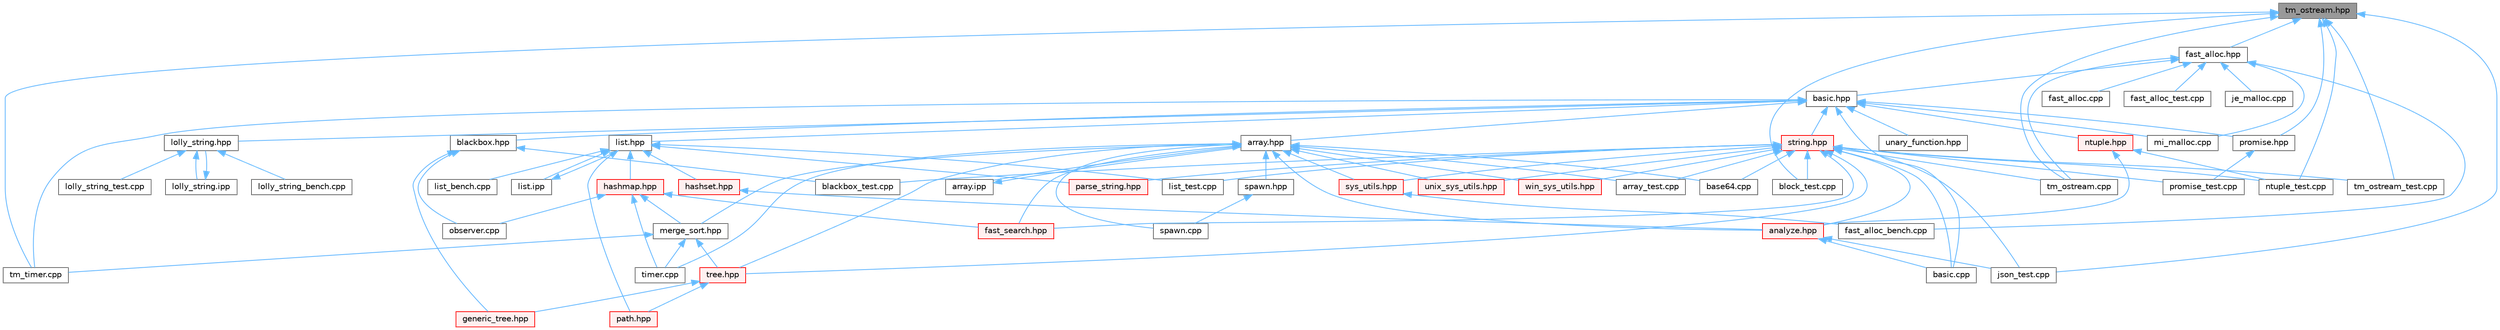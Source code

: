 digraph "tm_ostream.hpp"
{
 // LATEX_PDF_SIZE
  bgcolor="transparent";
  edge [fontname=Helvetica,fontsize=10,labelfontname=Helvetica,labelfontsize=10];
  node [fontname=Helvetica,fontsize=10,shape=box,height=0.2,width=0.4];
  Node1 [id="Node000001",label="tm_ostream.hpp",height=0.2,width=0.4,color="gray40", fillcolor="grey60", style="filled", fontcolor="black",tooltip=" "];
  Node1 -> Node2 [id="edge1_Node000001_Node000002",dir="back",color="steelblue1",style="solid",tooltip=" "];
  Node2 [id="Node000002",label="block_test.cpp",height=0.2,width=0.4,color="grey40", fillcolor="white", style="filled",URL="$block__test_8cpp.html",tooltip=" "];
  Node1 -> Node3 [id="edge2_Node000001_Node000003",dir="back",color="steelblue1",style="solid",tooltip=" "];
  Node3 [id="Node000003",label="fast_alloc.hpp",height=0.2,width=0.4,color="grey40", fillcolor="white", style="filled",URL="$fast__alloc_8hpp.html",tooltip=" "];
  Node3 -> Node4 [id="edge3_Node000003_Node000004",dir="back",color="steelblue1",style="solid",tooltip=" "];
  Node4 [id="Node000004",label="basic.hpp",height=0.2,width=0.4,color="grey40", fillcolor="white", style="filled",URL="$basic_8hpp.html",tooltip=" "];
  Node4 -> Node5 [id="edge4_Node000004_Node000005",dir="back",color="steelblue1",style="solid",tooltip=" "];
  Node5 [id="Node000005",label="array.hpp",height=0.2,width=0.4,color="grey40", fillcolor="white", style="filled",URL="$array_8hpp.html",tooltip=" "];
  Node5 -> Node6 [id="edge5_Node000005_Node000006",dir="back",color="steelblue1",style="solid",tooltip=" "];
  Node6 [id="Node000006",label="analyze.hpp",height=0.2,width=0.4,color="red", fillcolor="#FFF0F0", style="filled",URL="$analyze_8hpp.html",tooltip=" "];
  Node6 -> Node10 [id="edge6_Node000006_Node000010",dir="back",color="steelblue1",style="solid",tooltip=" "];
  Node10 [id="Node000010",label="basic.cpp",height=0.2,width=0.4,color="grey40", fillcolor="white", style="filled",URL="$basic_8cpp.html",tooltip=" "];
  Node6 -> Node16 [id="edge7_Node000006_Node000016",dir="back",color="steelblue1",style="solid",tooltip=" "];
  Node16 [id="Node000016",label="json_test.cpp",height=0.2,width=0.4,color="grey40", fillcolor="white", style="filled",URL="$json__test_8cpp.html",tooltip=" "];
  Node5 -> Node27 [id="edge8_Node000005_Node000027",dir="back",color="steelblue1",style="solid",tooltip=" "];
  Node27 [id="Node000027",label="array.ipp",height=0.2,width=0.4,color="grey40", fillcolor="white", style="filled",URL="$array_8ipp.html",tooltip=" "];
  Node27 -> Node5 [id="edge9_Node000027_Node000005",dir="back",color="steelblue1",style="solid",tooltip=" "];
  Node5 -> Node28 [id="edge10_Node000005_Node000028",dir="back",color="steelblue1",style="solid",tooltip=" "];
  Node28 [id="Node000028",label="array_test.cpp",height=0.2,width=0.4,color="grey40", fillcolor="white", style="filled",URL="$array__test_8cpp.html",tooltip=" "];
  Node5 -> Node29 [id="edge11_Node000005_Node000029",dir="back",color="steelblue1",style="solid",tooltip=" "];
  Node29 [id="Node000029",label="base64.cpp",height=0.2,width=0.4,color="grey40", fillcolor="white", style="filled",URL="$base64_8cpp.html",tooltip=" "];
  Node5 -> Node30 [id="edge12_Node000005_Node000030",dir="back",color="steelblue1",style="solid",tooltip=" "];
  Node30 [id="Node000030",label="fast_search.hpp",height=0.2,width=0.4,color="red", fillcolor="#FFF0F0", style="filled",URL="$fast__search_8hpp.html",tooltip=" "];
  Node5 -> Node32 [id="edge13_Node000005_Node000032",dir="back",color="steelblue1",style="solid",tooltip=" "];
  Node32 [id="Node000032",label="merge_sort.hpp",height=0.2,width=0.4,color="grey40", fillcolor="white", style="filled",URL="$merge__sort_8hpp.html",tooltip=" "];
  Node32 -> Node33 [id="edge14_Node000032_Node000033",dir="back",color="steelblue1",style="solid",tooltip=" "];
  Node33 [id="Node000033",label="timer.cpp",height=0.2,width=0.4,color="grey40", fillcolor="white", style="filled",URL="$timer_8cpp.html",tooltip=" "];
  Node32 -> Node34 [id="edge15_Node000032_Node000034",dir="back",color="steelblue1",style="solid",tooltip=" "];
  Node34 [id="Node000034",label="tm_timer.cpp",height=0.2,width=0.4,color="grey40", fillcolor="white", style="filled",URL="$tm__timer_8cpp.html",tooltip=" "];
  Node32 -> Node35 [id="edge16_Node000032_Node000035",dir="back",color="steelblue1",style="solid",tooltip=" "];
  Node35 [id="Node000035",label="tree.hpp",height=0.2,width=0.4,color="red", fillcolor="#FFF0F0", style="filled",URL="$tree_8hpp.html",tooltip=" "];
  Node35 -> Node38 [id="edge17_Node000035_Node000038",dir="back",color="steelblue1",style="solid",tooltip=" "];
  Node38 [id="Node000038",label="generic_tree.hpp",height=0.2,width=0.4,color="red", fillcolor="#FFF0F0", style="filled",URL="$generic__tree_8hpp.html",tooltip=" "];
  Node35 -> Node46 [id="edge18_Node000035_Node000046",dir="back",color="steelblue1",style="solid",tooltip=" "];
  Node46 [id="Node000046",label="path.hpp",height=0.2,width=0.4,color="red", fillcolor="#FFF0F0", style="filled",URL="$path_8hpp.html",tooltip=" "];
  Node5 -> Node92 [id="edge19_Node000005_Node000092",dir="back",color="steelblue1",style="solid",tooltip=" "];
  Node92 [id="Node000092",label="spawn.cpp",height=0.2,width=0.4,color="grey40", fillcolor="white", style="filled",URL="$spawn_8cpp.html",tooltip=" "];
  Node5 -> Node93 [id="edge20_Node000005_Node000093",dir="back",color="steelblue1",style="solid",tooltip=" "];
  Node93 [id="Node000093",label="spawn.hpp",height=0.2,width=0.4,color="grey40", fillcolor="white", style="filled",URL="$spawn_8hpp.html",tooltip=" "];
  Node93 -> Node92 [id="edge21_Node000093_Node000092",dir="back",color="steelblue1",style="solid",tooltip=" "];
  Node5 -> Node94 [id="edge22_Node000005_Node000094",dir="back",color="steelblue1",style="solid",tooltip=" "];
  Node94 [id="Node000094",label="sys_utils.hpp",height=0.2,width=0.4,color="red", fillcolor="#FFF0F0", style="filled",URL="$sys__utils_8hpp.html",tooltip=" "];
  Node94 -> Node95 [id="edge23_Node000094_Node000095",dir="back",color="steelblue1",style="solid",tooltip=" "];
  Node95 [id="Node000095",label="fast_alloc_bench.cpp",height=0.2,width=0.4,color="grey40", fillcolor="white", style="filled",URL="$fast__alloc__bench_8cpp.html",tooltip=" "];
  Node5 -> Node33 [id="edge24_Node000005_Node000033",dir="back",color="steelblue1",style="solid",tooltip=" "];
  Node5 -> Node35 [id="edge25_Node000005_Node000035",dir="back",color="steelblue1",style="solid",tooltip=" "];
  Node5 -> Node98 [id="edge26_Node000005_Node000098",dir="back",color="steelblue1",style="solid",tooltip=" "];
  Node98 [id="Node000098",label="unix_sys_utils.hpp",height=0.2,width=0.4,color="red", fillcolor="#FFF0F0", style="filled",URL="$unix__sys__utils_8hpp.html",tooltip=" "];
  Node5 -> Node99 [id="edge27_Node000005_Node000099",dir="back",color="steelblue1",style="solid",tooltip=" "];
  Node99 [id="Node000099",label="win_sys_utils.hpp",height=0.2,width=0.4,color="red", fillcolor="#FFF0F0", style="filled",URL="$win__sys__utils_8hpp.html",tooltip=" "];
  Node4 -> Node10 [id="edge28_Node000004_Node000010",dir="back",color="steelblue1",style="solid",tooltip=" "];
  Node4 -> Node100 [id="edge29_Node000004_Node000100",dir="back",color="steelblue1",style="solid",tooltip=" "];
  Node100 [id="Node000100",label="blackbox.hpp",height=0.2,width=0.4,color="grey40", fillcolor="white", style="filled",URL="$blackbox_8hpp.html",tooltip=" "];
  Node100 -> Node67 [id="edge30_Node000100_Node000067",dir="back",color="steelblue1",style="solid",tooltip=" "];
  Node67 [id="Node000067",label="blackbox_test.cpp",height=0.2,width=0.4,color="grey40", fillcolor="white", style="filled",URL="$blackbox__test_8cpp.html",tooltip=" "];
  Node100 -> Node38 [id="edge31_Node000100_Node000038",dir="back",color="steelblue1",style="solid",tooltip=" "];
  Node100 -> Node50 [id="edge32_Node000100_Node000050",dir="back",color="steelblue1",style="solid",tooltip=" "];
  Node50 [id="Node000050",label="observer.cpp",height=0.2,width=0.4,color="grey40", fillcolor="white", style="filled",URL="$observer_8cpp.html",tooltip=" "];
  Node4 -> Node101 [id="edge33_Node000004_Node000101",dir="back",color="steelblue1",style="solid",tooltip=" "];
  Node101 [id="Node000101",label="list.hpp",height=0.2,width=0.4,color="grey40", fillcolor="white", style="filled",URL="$list_8hpp.html",tooltip=" "];
  Node101 -> Node102 [id="edge34_Node000101_Node000102",dir="back",color="steelblue1",style="solid",tooltip=" "];
  Node102 [id="Node000102",label="hashmap.hpp",height=0.2,width=0.4,color="red", fillcolor="#FFF0F0", style="filled",URL="$hashmap_8hpp.html",tooltip=" "];
  Node102 -> Node30 [id="edge35_Node000102_Node000030",dir="back",color="steelblue1",style="solid",tooltip=" "];
  Node102 -> Node32 [id="edge36_Node000102_Node000032",dir="back",color="steelblue1",style="solid",tooltip=" "];
  Node102 -> Node50 [id="edge37_Node000102_Node000050",dir="back",color="steelblue1",style="solid",tooltip=" "];
  Node102 -> Node33 [id="edge38_Node000102_Node000033",dir="back",color="steelblue1",style="solid",tooltip=" "];
  Node101 -> Node114 [id="edge39_Node000101_Node000114",dir="back",color="steelblue1",style="solid",tooltip=" "];
  Node114 [id="Node000114",label="hashset.hpp",height=0.2,width=0.4,color="red", fillcolor="#FFF0F0", style="filled",URL="$hashset_8hpp.html",tooltip=" "];
  Node114 -> Node6 [id="edge40_Node000114_Node000006",dir="back",color="steelblue1",style="solid",tooltip=" "];
  Node101 -> Node116 [id="edge41_Node000101_Node000116",dir="back",color="steelblue1",style="solid",tooltip=" "];
  Node116 [id="Node000116",label="list.ipp",height=0.2,width=0.4,color="grey40", fillcolor="white", style="filled",URL="$list_8ipp.html",tooltip=" "];
  Node116 -> Node101 [id="edge42_Node000116_Node000101",dir="back",color="steelblue1",style="solid",tooltip=" "];
  Node101 -> Node117 [id="edge43_Node000101_Node000117",dir="back",color="steelblue1",style="solid",tooltip=" "];
  Node117 [id="Node000117",label="list_bench.cpp",height=0.2,width=0.4,color="grey40", fillcolor="white", style="filled",URL="$list__bench_8cpp.html",tooltip=" "];
  Node101 -> Node74 [id="edge44_Node000101_Node000074",dir="back",color="steelblue1",style="solid",tooltip=" "];
  Node74 [id="Node000074",label="list_test.cpp",height=0.2,width=0.4,color="grey40", fillcolor="white", style="filled",URL="$list__test_8cpp.html",tooltip=" "];
  Node101 -> Node118 [id="edge45_Node000101_Node000118",dir="back",color="steelblue1",style="solid",tooltip=" "];
  Node118 [id="Node000118",label="parse_string.hpp",height=0.2,width=0.4,color="red", fillcolor="#FFF0F0", style="filled",URL="$parse__string_8hpp.html",tooltip=" "];
  Node101 -> Node46 [id="edge46_Node000101_Node000046",dir="back",color="steelblue1",style="solid",tooltip=" "];
  Node4 -> Node119 [id="edge47_Node000004_Node000119",dir="back",color="steelblue1",style="solid",tooltip=" "];
  Node119 [id="Node000119",label="lolly_string.hpp",height=0.2,width=0.4,color="grey40", fillcolor="white", style="filled",URL="$lolly__string_8hpp.html",tooltip=" "];
  Node119 -> Node120 [id="edge48_Node000119_Node000120",dir="back",color="steelblue1",style="solid",tooltip=" "];
  Node120 [id="Node000120",label="lolly_string.ipp",height=0.2,width=0.4,color="grey40", fillcolor="white", style="filled",URL="$lolly__string_8ipp.html",tooltip=" "];
  Node120 -> Node119 [id="edge49_Node000120_Node000119",dir="back",color="steelblue1",style="solid",tooltip=" "];
  Node119 -> Node121 [id="edge50_Node000119_Node000121",dir="back",color="steelblue1",style="solid",tooltip=" "];
  Node121 [id="Node000121",label="lolly_string_bench.cpp",height=0.2,width=0.4,color="grey40", fillcolor="white", style="filled",URL="$lolly__string__bench_8cpp.html",tooltip=" "];
  Node119 -> Node122 [id="edge51_Node000119_Node000122",dir="back",color="steelblue1",style="solid",tooltip=" "];
  Node122 [id="Node000122",label="lolly_string_test.cpp",height=0.2,width=0.4,color="grey40", fillcolor="white", style="filled",URL="$lolly__string__test_8cpp.html",tooltip=" "];
  Node4 -> Node123 [id="edge52_Node000004_Node000123",dir="back",color="steelblue1",style="solid",tooltip=" "];
  Node123 [id="Node000123",label="mi_malloc.cpp",height=0.2,width=0.4,color="grey40", fillcolor="white", style="filled",URL="$mi__malloc_8cpp.html",tooltip=" "];
  Node4 -> Node124 [id="edge53_Node000004_Node000124",dir="back",color="steelblue1",style="solid",tooltip=" "];
  Node124 [id="Node000124",label="ntuple.hpp",height=0.2,width=0.4,color="red", fillcolor="#FFF0F0", style="filled",URL="$ntuple_8hpp.html",tooltip=" "];
  Node124 -> Node6 [id="edge54_Node000124_Node000006",dir="back",color="steelblue1",style="solid",tooltip=" "];
  Node124 -> Node75 [id="edge55_Node000124_Node000075",dir="back",color="steelblue1",style="solid",tooltip=" "];
  Node75 [id="Node000075",label="ntuple_test.cpp",height=0.2,width=0.4,color="grey40", fillcolor="white", style="filled",URL="$ntuple__test_8cpp.html",tooltip=" "];
  Node4 -> Node125 [id="edge56_Node000004_Node000125",dir="back",color="steelblue1",style="solid",tooltip=" "];
  Node125 [id="Node000125",label="promise.hpp",height=0.2,width=0.4,color="grey40", fillcolor="white", style="filled",URL="$promise_8hpp.html",tooltip=" "];
  Node125 -> Node78 [id="edge57_Node000125_Node000078",dir="back",color="steelblue1",style="solid",tooltip=" "];
  Node78 [id="Node000078",label="promise_test.cpp",height=0.2,width=0.4,color="grey40", fillcolor="white", style="filled",URL="$promise__test_8cpp.html",tooltip=" "];
  Node4 -> Node126 [id="edge58_Node000004_Node000126",dir="back",color="steelblue1",style="solid",tooltip=" "];
  Node126 [id="Node000126",label="string.hpp",height=0.2,width=0.4,color="red", fillcolor="#FFF0F0", style="filled",URL="$string_8hpp.html",tooltip=" "];
  Node126 -> Node6 [id="edge59_Node000126_Node000006",dir="back",color="steelblue1",style="solid",tooltip=" "];
  Node126 -> Node28 [id="edge60_Node000126_Node000028",dir="back",color="steelblue1",style="solid",tooltip=" "];
  Node126 -> Node29 [id="edge61_Node000126_Node000029",dir="back",color="steelblue1",style="solid",tooltip=" "];
  Node126 -> Node10 [id="edge62_Node000126_Node000010",dir="back",color="steelblue1",style="solid",tooltip=" "];
  Node126 -> Node67 [id="edge63_Node000126_Node000067",dir="back",color="steelblue1",style="solid",tooltip=" "];
  Node126 -> Node2 [id="edge64_Node000126_Node000002",dir="back",color="steelblue1",style="solid",tooltip=" "];
  Node126 -> Node30 [id="edge65_Node000126_Node000030",dir="back",color="steelblue1",style="solid",tooltip=" "];
  Node126 -> Node16 [id="edge66_Node000126_Node000016",dir="back",color="steelblue1",style="solid",tooltip=" "];
  Node126 -> Node74 [id="edge67_Node000126_Node000074",dir="back",color="steelblue1",style="solid",tooltip=" "];
  Node126 -> Node75 [id="edge68_Node000126_Node000075",dir="back",color="steelblue1",style="solid",tooltip=" "];
  Node126 -> Node118 [id="edge69_Node000126_Node000118",dir="back",color="steelblue1",style="solid",tooltip=" "];
  Node126 -> Node78 [id="edge70_Node000126_Node000078",dir="back",color="steelblue1",style="solid",tooltip=" "];
  Node126 -> Node94 [id="edge71_Node000126_Node000094",dir="back",color="steelblue1",style="solid",tooltip=" "];
  Node126 -> Node137 [id="edge72_Node000126_Node000137",dir="back",color="steelblue1",style="solid",tooltip=" "];
  Node137 [id="Node000137",label="tm_ostream.cpp",height=0.2,width=0.4,color="grey40", fillcolor="white", style="filled",URL="$tm__ostream_8cpp.html",tooltip=" "];
  Node126 -> Node83 [id="edge73_Node000126_Node000083",dir="back",color="steelblue1",style="solid",tooltip=" "];
  Node83 [id="Node000083",label="tm_ostream_test.cpp",height=0.2,width=0.4,color="grey40", fillcolor="white", style="filled",URL="$tm__ostream__test_8cpp.html",tooltip=" "];
  Node126 -> Node35 [id="edge74_Node000126_Node000035",dir="back",color="steelblue1",style="solid",tooltip=" "];
  Node126 -> Node98 [id="edge75_Node000126_Node000098",dir="back",color="steelblue1",style="solid",tooltip=" "];
  Node126 -> Node99 [id="edge76_Node000126_Node000099",dir="back",color="steelblue1",style="solid",tooltip=" "];
  Node4 -> Node34 [id="edge77_Node000004_Node000034",dir="back",color="steelblue1",style="solid",tooltip=" "];
  Node4 -> Node142 [id="edge78_Node000004_Node000142",dir="back",color="steelblue1",style="solid",tooltip=" "];
  Node142 [id="Node000142",label="unary_function.hpp",height=0.2,width=0.4,color="grey40", fillcolor="white", style="filled",URL="$unary__function_8hpp.html",tooltip=" "];
  Node3 -> Node143 [id="edge79_Node000003_Node000143",dir="back",color="steelblue1",style="solid",tooltip=" "];
  Node143 [id="Node000143",label="fast_alloc.cpp",height=0.2,width=0.4,color="grey40", fillcolor="white", style="filled",URL="$fast__alloc_8cpp.html",tooltip=" "];
  Node3 -> Node95 [id="edge80_Node000003_Node000095",dir="back",color="steelblue1",style="solid",tooltip=" "];
  Node3 -> Node68 [id="edge81_Node000003_Node000068",dir="back",color="steelblue1",style="solid",tooltip=" "];
  Node68 [id="Node000068",label="fast_alloc_test.cpp",height=0.2,width=0.4,color="grey40", fillcolor="white", style="filled",URL="$fast__alloc__test_8cpp.html",tooltip=" "];
  Node3 -> Node144 [id="edge82_Node000003_Node000144",dir="back",color="steelblue1",style="solid",tooltip=" "];
  Node144 [id="Node000144",label="je_malloc.cpp",height=0.2,width=0.4,color="grey40", fillcolor="white", style="filled",URL="$je__malloc_8cpp.html",tooltip=" "];
  Node3 -> Node123 [id="edge83_Node000003_Node000123",dir="back",color="steelblue1",style="solid",tooltip=" "];
  Node3 -> Node137 [id="edge84_Node000003_Node000137",dir="back",color="steelblue1",style="solid",tooltip=" "];
  Node1 -> Node16 [id="edge85_Node000001_Node000016",dir="back",color="steelblue1",style="solid",tooltip=" "];
  Node1 -> Node75 [id="edge86_Node000001_Node000075",dir="back",color="steelblue1",style="solid",tooltip=" "];
  Node1 -> Node125 [id="edge87_Node000001_Node000125",dir="back",color="steelblue1",style="solid",tooltip=" "];
  Node1 -> Node137 [id="edge88_Node000001_Node000137",dir="back",color="steelblue1",style="solid",tooltip=" "];
  Node1 -> Node83 [id="edge89_Node000001_Node000083",dir="back",color="steelblue1",style="solid",tooltip=" "];
  Node1 -> Node34 [id="edge90_Node000001_Node000034",dir="back",color="steelblue1",style="solid",tooltip=" "];
}
